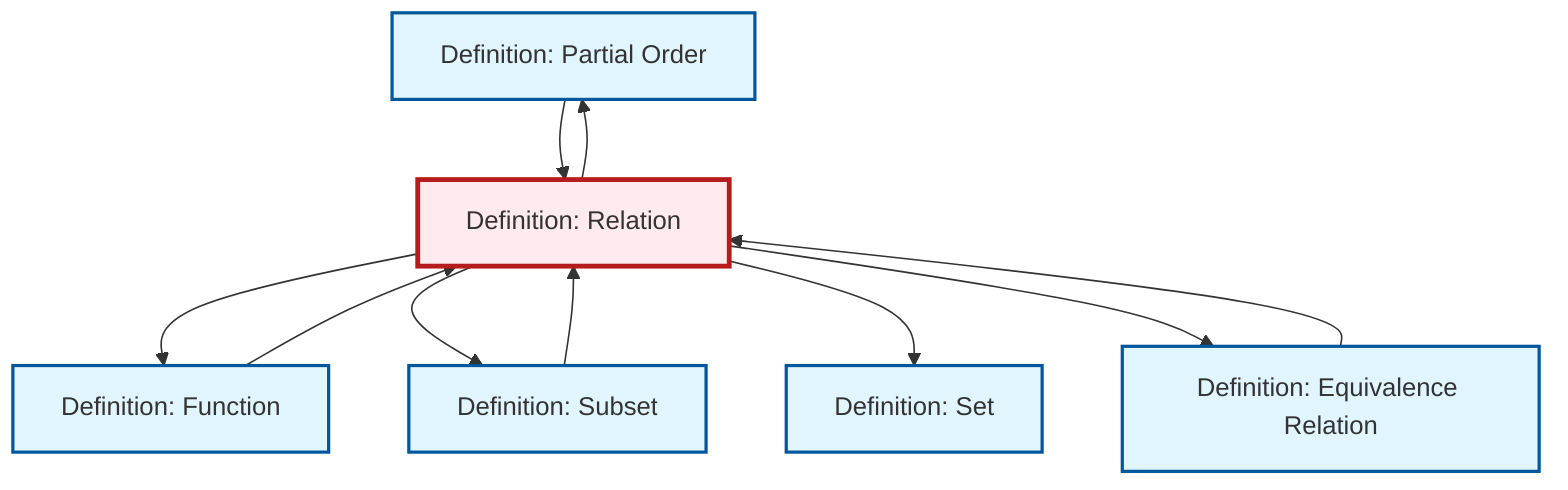 graph TD
    classDef definition fill:#e1f5fe,stroke:#01579b,stroke-width:2px
    classDef theorem fill:#f3e5f5,stroke:#4a148c,stroke-width:2px
    classDef axiom fill:#fff3e0,stroke:#e65100,stroke-width:2px
    classDef example fill:#e8f5e9,stroke:#1b5e20,stroke-width:2px
    classDef current fill:#ffebee,stroke:#b71c1c,stroke-width:3px
    def-partial-order["Definition: Partial Order"]:::definition
    def-function["Definition: Function"]:::definition
    def-subset["Definition: Subset"]:::definition
    def-set["Definition: Set"]:::definition
    def-relation["Definition: Relation"]:::definition
    def-equivalence-relation["Definition: Equivalence Relation"]:::definition
    def-function --> def-relation
    def-relation --> def-partial-order
    def-relation --> def-function
    def-subset --> def-relation
    def-partial-order --> def-relation
    def-equivalence-relation --> def-relation
    def-relation --> def-subset
    def-relation --> def-set
    def-relation --> def-equivalence-relation
    class def-relation current